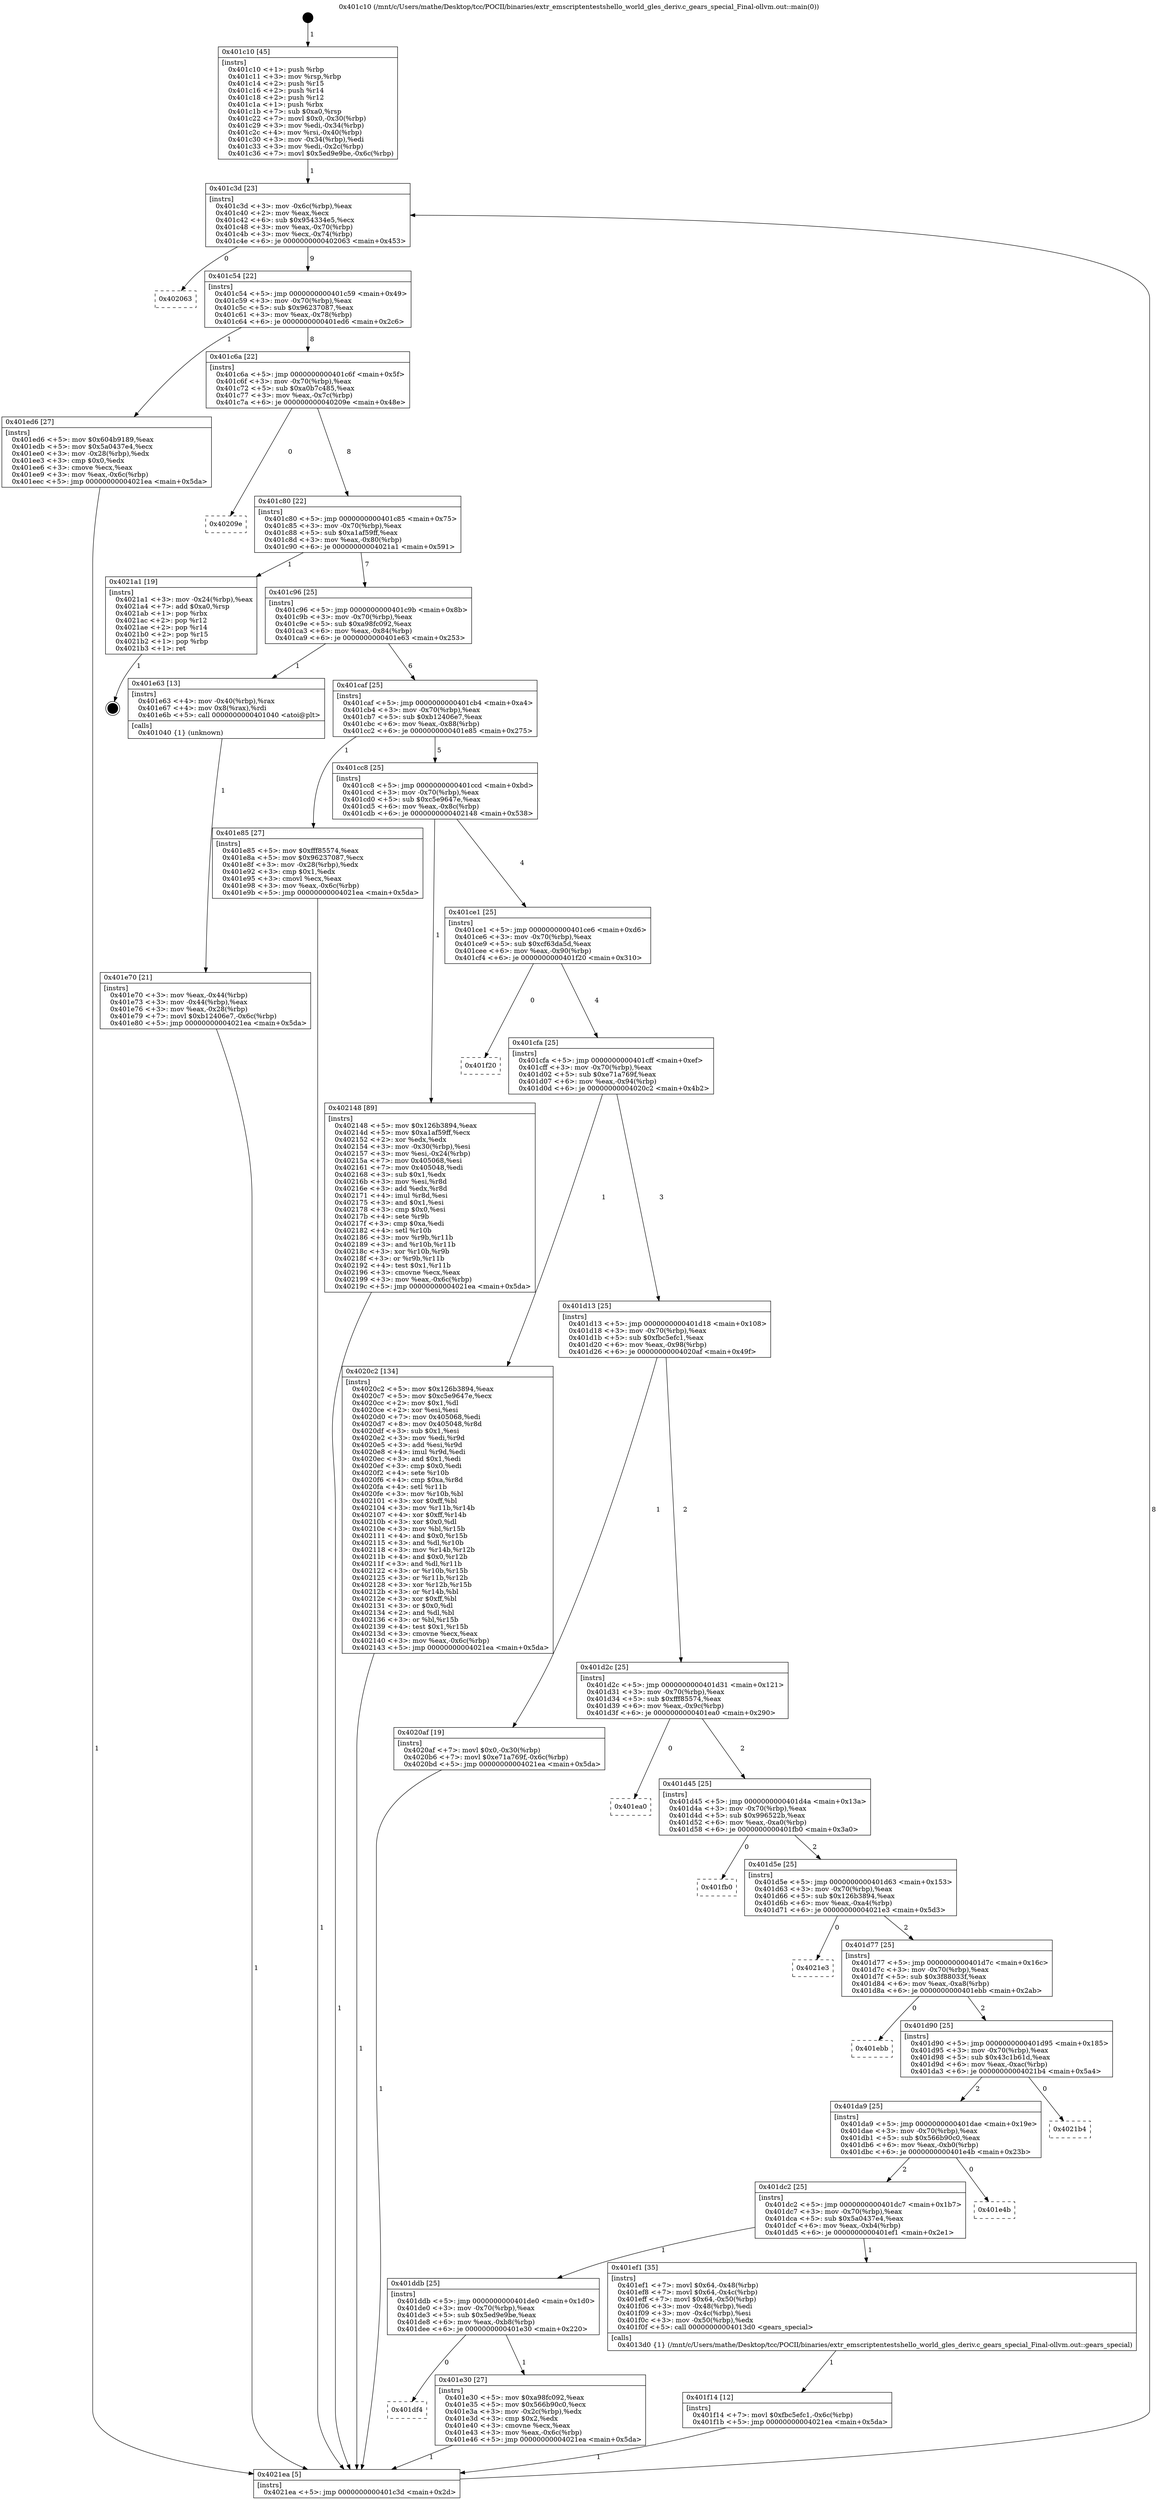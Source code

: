 digraph "0x401c10" {
  label = "0x401c10 (/mnt/c/Users/mathe/Desktop/tcc/POCII/binaries/extr_emscriptentestshello_world_gles_deriv.c_gears_special_Final-ollvm.out::main(0))"
  labelloc = "t"
  node[shape=record]

  Entry [label="",width=0.3,height=0.3,shape=circle,fillcolor=black,style=filled]
  "0x401c3d" [label="{
     0x401c3d [23]\l
     | [instrs]\l
     &nbsp;&nbsp;0x401c3d \<+3\>: mov -0x6c(%rbp),%eax\l
     &nbsp;&nbsp;0x401c40 \<+2\>: mov %eax,%ecx\l
     &nbsp;&nbsp;0x401c42 \<+6\>: sub $0x954334e5,%ecx\l
     &nbsp;&nbsp;0x401c48 \<+3\>: mov %eax,-0x70(%rbp)\l
     &nbsp;&nbsp;0x401c4b \<+3\>: mov %ecx,-0x74(%rbp)\l
     &nbsp;&nbsp;0x401c4e \<+6\>: je 0000000000402063 \<main+0x453\>\l
  }"]
  "0x402063" [label="{
     0x402063\l
  }", style=dashed]
  "0x401c54" [label="{
     0x401c54 [22]\l
     | [instrs]\l
     &nbsp;&nbsp;0x401c54 \<+5\>: jmp 0000000000401c59 \<main+0x49\>\l
     &nbsp;&nbsp;0x401c59 \<+3\>: mov -0x70(%rbp),%eax\l
     &nbsp;&nbsp;0x401c5c \<+5\>: sub $0x96237087,%eax\l
     &nbsp;&nbsp;0x401c61 \<+3\>: mov %eax,-0x78(%rbp)\l
     &nbsp;&nbsp;0x401c64 \<+6\>: je 0000000000401ed6 \<main+0x2c6\>\l
  }"]
  Exit [label="",width=0.3,height=0.3,shape=circle,fillcolor=black,style=filled,peripheries=2]
  "0x401ed6" [label="{
     0x401ed6 [27]\l
     | [instrs]\l
     &nbsp;&nbsp;0x401ed6 \<+5\>: mov $0x604b9189,%eax\l
     &nbsp;&nbsp;0x401edb \<+5\>: mov $0x5a0437e4,%ecx\l
     &nbsp;&nbsp;0x401ee0 \<+3\>: mov -0x28(%rbp),%edx\l
     &nbsp;&nbsp;0x401ee3 \<+3\>: cmp $0x0,%edx\l
     &nbsp;&nbsp;0x401ee6 \<+3\>: cmove %ecx,%eax\l
     &nbsp;&nbsp;0x401ee9 \<+3\>: mov %eax,-0x6c(%rbp)\l
     &nbsp;&nbsp;0x401eec \<+5\>: jmp 00000000004021ea \<main+0x5da\>\l
  }"]
  "0x401c6a" [label="{
     0x401c6a [22]\l
     | [instrs]\l
     &nbsp;&nbsp;0x401c6a \<+5\>: jmp 0000000000401c6f \<main+0x5f\>\l
     &nbsp;&nbsp;0x401c6f \<+3\>: mov -0x70(%rbp),%eax\l
     &nbsp;&nbsp;0x401c72 \<+5\>: sub $0xa0b7c485,%eax\l
     &nbsp;&nbsp;0x401c77 \<+3\>: mov %eax,-0x7c(%rbp)\l
     &nbsp;&nbsp;0x401c7a \<+6\>: je 000000000040209e \<main+0x48e\>\l
  }"]
  "0x401f14" [label="{
     0x401f14 [12]\l
     | [instrs]\l
     &nbsp;&nbsp;0x401f14 \<+7\>: movl $0xfbc5efc1,-0x6c(%rbp)\l
     &nbsp;&nbsp;0x401f1b \<+5\>: jmp 00000000004021ea \<main+0x5da\>\l
  }"]
  "0x40209e" [label="{
     0x40209e\l
  }", style=dashed]
  "0x401c80" [label="{
     0x401c80 [22]\l
     | [instrs]\l
     &nbsp;&nbsp;0x401c80 \<+5\>: jmp 0000000000401c85 \<main+0x75\>\l
     &nbsp;&nbsp;0x401c85 \<+3\>: mov -0x70(%rbp),%eax\l
     &nbsp;&nbsp;0x401c88 \<+5\>: sub $0xa1af59ff,%eax\l
     &nbsp;&nbsp;0x401c8d \<+3\>: mov %eax,-0x80(%rbp)\l
     &nbsp;&nbsp;0x401c90 \<+6\>: je 00000000004021a1 \<main+0x591\>\l
  }"]
  "0x401e70" [label="{
     0x401e70 [21]\l
     | [instrs]\l
     &nbsp;&nbsp;0x401e70 \<+3\>: mov %eax,-0x44(%rbp)\l
     &nbsp;&nbsp;0x401e73 \<+3\>: mov -0x44(%rbp),%eax\l
     &nbsp;&nbsp;0x401e76 \<+3\>: mov %eax,-0x28(%rbp)\l
     &nbsp;&nbsp;0x401e79 \<+7\>: movl $0xb12406e7,-0x6c(%rbp)\l
     &nbsp;&nbsp;0x401e80 \<+5\>: jmp 00000000004021ea \<main+0x5da\>\l
  }"]
  "0x4021a1" [label="{
     0x4021a1 [19]\l
     | [instrs]\l
     &nbsp;&nbsp;0x4021a1 \<+3\>: mov -0x24(%rbp),%eax\l
     &nbsp;&nbsp;0x4021a4 \<+7\>: add $0xa0,%rsp\l
     &nbsp;&nbsp;0x4021ab \<+1\>: pop %rbx\l
     &nbsp;&nbsp;0x4021ac \<+2\>: pop %r12\l
     &nbsp;&nbsp;0x4021ae \<+2\>: pop %r14\l
     &nbsp;&nbsp;0x4021b0 \<+2\>: pop %r15\l
     &nbsp;&nbsp;0x4021b2 \<+1\>: pop %rbp\l
     &nbsp;&nbsp;0x4021b3 \<+1\>: ret\l
  }"]
  "0x401c96" [label="{
     0x401c96 [25]\l
     | [instrs]\l
     &nbsp;&nbsp;0x401c96 \<+5\>: jmp 0000000000401c9b \<main+0x8b\>\l
     &nbsp;&nbsp;0x401c9b \<+3\>: mov -0x70(%rbp),%eax\l
     &nbsp;&nbsp;0x401c9e \<+5\>: sub $0xa98fc092,%eax\l
     &nbsp;&nbsp;0x401ca3 \<+6\>: mov %eax,-0x84(%rbp)\l
     &nbsp;&nbsp;0x401ca9 \<+6\>: je 0000000000401e63 \<main+0x253\>\l
  }"]
  "0x401c10" [label="{
     0x401c10 [45]\l
     | [instrs]\l
     &nbsp;&nbsp;0x401c10 \<+1\>: push %rbp\l
     &nbsp;&nbsp;0x401c11 \<+3\>: mov %rsp,%rbp\l
     &nbsp;&nbsp;0x401c14 \<+2\>: push %r15\l
     &nbsp;&nbsp;0x401c16 \<+2\>: push %r14\l
     &nbsp;&nbsp;0x401c18 \<+2\>: push %r12\l
     &nbsp;&nbsp;0x401c1a \<+1\>: push %rbx\l
     &nbsp;&nbsp;0x401c1b \<+7\>: sub $0xa0,%rsp\l
     &nbsp;&nbsp;0x401c22 \<+7\>: movl $0x0,-0x30(%rbp)\l
     &nbsp;&nbsp;0x401c29 \<+3\>: mov %edi,-0x34(%rbp)\l
     &nbsp;&nbsp;0x401c2c \<+4\>: mov %rsi,-0x40(%rbp)\l
     &nbsp;&nbsp;0x401c30 \<+3\>: mov -0x34(%rbp),%edi\l
     &nbsp;&nbsp;0x401c33 \<+3\>: mov %edi,-0x2c(%rbp)\l
     &nbsp;&nbsp;0x401c36 \<+7\>: movl $0x5ed9e9be,-0x6c(%rbp)\l
  }"]
  "0x401e63" [label="{
     0x401e63 [13]\l
     | [instrs]\l
     &nbsp;&nbsp;0x401e63 \<+4\>: mov -0x40(%rbp),%rax\l
     &nbsp;&nbsp;0x401e67 \<+4\>: mov 0x8(%rax),%rdi\l
     &nbsp;&nbsp;0x401e6b \<+5\>: call 0000000000401040 \<atoi@plt\>\l
     | [calls]\l
     &nbsp;&nbsp;0x401040 \{1\} (unknown)\l
  }"]
  "0x401caf" [label="{
     0x401caf [25]\l
     | [instrs]\l
     &nbsp;&nbsp;0x401caf \<+5\>: jmp 0000000000401cb4 \<main+0xa4\>\l
     &nbsp;&nbsp;0x401cb4 \<+3\>: mov -0x70(%rbp),%eax\l
     &nbsp;&nbsp;0x401cb7 \<+5\>: sub $0xb12406e7,%eax\l
     &nbsp;&nbsp;0x401cbc \<+6\>: mov %eax,-0x88(%rbp)\l
     &nbsp;&nbsp;0x401cc2 \<+6\>: je 0000000000401e85 \<main+0x275\>\l
  }"]
  "0x4021ea" [label="{
     0x4021ea [5]\l
     | [instrs]\l
     &nbsp;&nbsp;0x4021ea \<+5\>: jmp 0000000000401c3d \<main+0x2d\>\l
  }"]
  "0x401e85" [label="{
     0x401e85 [27]\l
     | [instrs]\l
     &nbsp;&nbsp;0x401e85 \<+5\>: mov $0xfff85574,%eax\l
     &nbsp;&nbsp;0x401e8a \<+5\>: mov $0x96237087,%ecx\l
     &nbsp;&nbsp;0x401e8f \<+3\>: mov -0x28(%rbp),%edx\l
     &nbsp;&nbsp;0x401e92 \<+3\>: cmp $0x1,%edx\l
     &nbsp;&nbsp;0x401e95 \<+3\>: cmovl %ecx,%eax\l
     &nbsp;&nbsp;0x401e98 \<+3\>: mov %eax,-0x6c(%rbp)\l
     &nbsp;&nbsp;0x401e9b \<+5\>: jmp 00000000004021ea \<main+0x5da\>\l
  }"]
  "0x401cc8" [label="{
     0x401cc8 [25]\l
     | [instrs]\l
     &nbsp;&nbsp;0x401cc8 \<+5\>: jmp 0000000000401ccd \<main+0xbd\>\l
     &nbsp;&nbsp;0x401ccd \<+3\>: mov -0x70(%rbp),%eax\l
     &nbsp;&nbsp;0x401cd0 \<+5\>: sub $0xc5e9647e,%eax\l
     &nbsp;&nbsp;0x401cd5 \<+6\>: mov %eax,-0x8c(%rbp)\l
     &nbsp;&nbsp;0x401cdb \<+6\>: je 0000000000402148 \<main+0x538\>\l
  }"]
  "0x401df4" [label="{
     0x401df4\l
  }", style=dashed]
  "0x402148" [label="{
     0x402148 [89]\l
     | [instrs]\l
     &nbsp;&nbsp;0x402148 \<+5\>: mov $0x126b3894,%eax\l
     &nbsp;&nbsp;0x40214d \<+5\>: mov $0xa1af59ff,%ecx\l
     &nbsp;&nbsp;0x402152 \<+2\>: xor %edx,%edx\l
     &nbsp;&nbsp;0x402154 \<+3\>: mov -0x30(%rbp),%esi\l
     &nbsp;&nbsp;0x402157 \<+3\>: mov %esi,-0x24(%rbp)\l
     &nbsp;&nbsp;0x40215a \<+7\>: mov 0x405068,%esi\l
     &nbsp;&nbsp;0x402161 \<+7\>: mov 0x405048,%edi\l
     &nbsp;&nbsp;0x402168 \<+3\>: sub $0x1,%edx\l
     &nbsp;&nbsp;0x40216b \<+3\>: mov %esi,%r8d\l
     &nbsp;&nbsp;0x40216e \<+3\>: add %edx,%r8d\l
     &nbsp;&nbsp;0x402171 \<+4\>: imul %r8d,%esi\l
     &nbsp;&nbsp;0x402175 \<+3\>: and $0x1,%esi\l
     &nbsp;&nbsp;0x402178 \<+3\>: cmp $0x0,%esi\l
     &nbsp;&nbsp;0x40217b \<+4\>: sete %r9b\l
     &nbsp;&nbsp;0x40217f \<+3\>: cmp $0xa,%edi\l
     &nbsp;&nbsp;0x402182 \<+4\>: setl %r10b\l
     &nbsp;&nbsp;0x402186 \<+3\>: mov %r9b,%r11b\l
     &nbsp;&nbsp;0x402189 \<+3\>: and %r10b,%r11b\l
     &nbsp;&nbsp;0x40218c \<+3\>: xor %r10b,%r9b\l
     &nbsp;&nbsp;0x40218f \<+3\>: or %r9b,%r11b\l
     &nbsp;&nbsp;0x402192 \<+4\>: test $0x1,%r11b\l
     &nbsp;&nbsp;0x402196 \<+3\>: cmovne %ecx,%eax\l
     &nbsp;&nbsp;0x402199 \<+3\>: mov %eax,-0x6c(%rbp)\l
     &nbsp;&nbsp;0x40219c \<+5\>: jmp 00000000004021ea \<main+0x5da\>\l
  }"]
  "0x401ce1" [label="{
     0x401ce1 [25]\l
     | [instrs]\l
     &nbsp;&nbsp;0x401ce1 \<+5\>: jmp 0000000000401ce6 \<main+0xd6\>\l
     &nbsp;&nbsp;0x401ce6 \<+3\>: mov -0x70(%rbp),%eax\l
     &nbsp;&nbsp;0x401ce9 \<+5\>: sub $0xcf63da5d,%eax\l
     &nbsp;&nbsp;0x401cee \<+6\>: mov %eax,-0x90(%rbp)\l
     &nbsp;&nbsp;0x401cf4 \<+6\>: je 0000000000401f20 \<main+0x310\>\l
  }"]
  "0x401e30" [label="{
     0x401e30 [27]\l
     | [instrs]\l
     &nbsp;&nbsp;0x401e30 \<+5\>: mov $0xa98fc092,%eax\l
     &nbsp;&nbsp;0x401e35 \<+5\>: mov $0x566b90c0,%ecx\l
     &nbsp;&nbsp;0x401e3a \<+3\>: mov -0x2c(%rbp),%edx\l
     &nbsp;&nbsp;0x401e3d \<+3\>: cmp $0x2,%edx\l
     &nbsp;&nbsp;0x401e40 \<+3\>: cmovne %ecx,%eax\l
     &nbsp;&nbsp;0x401e43 \<+3\>: mov %eax,-0x6c(%rbp)\l
     &nbsp;&nbsp;0x401e46 \<+5\>: jmp 00000000004021ea \<main+0x5da\>\l
  }"]
  "0x401f20" [label="{
     0x401f20\l
  }", style=dashed]
  "0x401cfa" [label="{
     0x401cfa [25]\l
     | [instrs]\l
     &nbsp;&nbsp;0x401cfa \<+5\>: jmp 0000000000401cff \<main+0xef\>\l
     &nbsp;&nbsp;0x401cff \<+3\>: mov -0x70(%rbp),%eax\l
     &nbsp;&nbsp;0x401d02 \<+5\>: sub $0xe71a769f,%eax\l
     &nbsp;&nbsp;0x401d07 \<+6\>: mov %eax,-0x94(%rbp)\l
     &nbsp;&nbsp;0x401d0d \<+6\>: je 00000000004020c2 \<main+0x4b2\>\l
  }"]
  "0x401ddb" [label="{
     0x401ddb [25]\l
     | [instrs]\l
     &nbsp;&nbsp;0x401ddb \<+5\>: jmp 0000000000401de0 \<main+0x1d0\>\l
     &nbsp;&nbsp;0x401de0 \<+3\>: mov -0x70(%rbp),%eax\l
     &nbsp;&nbsp;0x401de3 \<+5\>: sub $0x5ed9e9be,%eax\l
     &nbsp;&nbsp;0x401de8 \<+6\>: mov %eax,-0xb8(%rbp)\l
     &nbsp;&nbsp;0x401dee \<+6\>: je 0000000000401e30 \<main+0x220\>\l
  }"]
  "0x4020c2" [label="{
     0x4020c2 [134]\l
     | [instrs]\l
     &nbsp;&nbsp;0x4020c2 \<+5\>: mov $0x126b3894,%eax\l
     &nbsp;&nbsp;0x4020c7 \<+5\>: mov $0xc5e9647e,%ecx\l
     &nbsp;&nbsp;0x4020cc \<+2\>: mov $0x1,%dl\l
     &nbsp;&nbsp;0x4020ce \<+2\>: xor %esi,%esi\l
     &nbsp;&nbsp;0x4020d0 \<+7\>: mov 0x405068,%edi\l
     &nbsp;&nbsp;0x4020d7 \<+8\>: mov 0x405048,%r8d\l
     &nbsp;&nbsp;0x4020df \<+3\>: sub $0x1,%esi\l
     &nbsp;&nbsp;0x4020e2 \<+3\>: mov %edi,%r9d\l
     &nbsp;&nbsp;0x4020e5 \<+3\>: add %esi,%r9d\l
     &nbsp;&nbsp;0x4020e8 \<+4\>: imul %r9d,%edi\l
     &nbsp;&nbsp;0x4020ec \<+3\>: and $0x1,%edi\l
     &nbsp;&nbsp;0x4020ef \<+3\>: cmp $0x0,%edi\l
     &nbsp;&nbsp;0x4020f2 \<+4\>: sete %r10b\l
     &nbsp;&nbsp;0x4020f6 \<+4\>: cmp $0xa,%r8d\l
     &nbsp;&nbsp;0x4020fa \<+4\>: setl %r11b\l
     &nbsp;&nbsp;0x4020fe \<+3\>: mov %r10b,%bl\l
     &nbsp;&nbsp;0x402101 \<+3\>: xor $0xff,%bl\l
     &nbsp;&nbsp;0x402104 \<+3\>: mov %r11b,%r14b\l
     &nbsp;&nbsp;0x402107 \<+4\>: xor $0xff,%r14b\l
     &nbsp;&nbsp;0x40210b \<+3\>: xor $0x0,%dl\l
     &nbsp;&nbsp;0x40210e \<+3\>: mov %bl,%r15b\l
     &nbsp;&nbsp;0x402111 \<+4\>: and $0x0,%r15b\l
     &nbsp;&nbsp;0x402115 \<+3\>: and %dl,%r10b\l
     &nbsp;&nbsp;0x402118 \<+3\>: mov %r14b,%r12b\l
     &nbsp;&nbsp;0x40211b \<+4\>: and $0x0,%r12b\l
     &nbsp;&nbsp;0x40211f \<+3\>: and %dl,%r11b\l
     &nbsp;&nbsp;0x402122 \<+3\>: or %r10b,%r15b\l
     &nbsp;&nbsp;0x402125 \<+3\>: or %r11b,%r12b\l
     &nbsp;&nbsp;0x402128 \<+3\>: xor %r12b,%r15b\l
     &nbsp;&nbsp;0x40212b \<+3\>: or %r14b,%bl\l
     &nbsp;&nbsp;0x40212e \<+3\>: xor $0xff,%bl\l
     &nbsp;&nbsp;0x402131 \<+3\>: or $0x0,%dl\l
     &nbsp;&nbsp;0x402134 \<+2\>: and %dl,%bl\l
     &nbsp;&nbsp;0x402136 \<+3\>: or %bl,%r15b\l
     &nbsp;&nbsp;0x402139 \<+4\>: test $0x1,%r15b\l
     &nbsp;&nbsp;0x40213d \<+3\>: cmovne %ecx,%eax\l
     &nbsp;&nbsp;0x402140 \<+3\>: mov %eax,-0x6c(%rbp)\l
     &nbsp;&nbsp;0x402143 \<+5\>: jmp 00000000004021ea \<main+0x5da\>\l
  }"]
  "0x401d13" [label="{
     0x401d13 [25]\l
     | [instrs]\l
     &nbsp;&nbsp;0x401d13 \<+5\>: jmp 0000000000401d18 \<main+0x108\>\l
     &nbsp;&nbsp;0x401d18 \<+3\>: mov -0x70(%rbp),%eax\l
     &nbsp;&nbsp;0x401d1b \<+5\>: sub $0xfbc5efc1,%eax\l
     &nbsp;&nbsp;0x401d20 \<+6\>: mov %eax,-0x98(%rbp)\l
     &nbsp;&nbsp;0x401d26 \<+6\>: je 00000000004020af \<main+0x49f\>\l
  }"]
  "0x401ef1" [label="{
     0x401ef1 [35]\l
     | [instrs]\l
     &nbsp;&nbsp;0x401ef1 \<+7\>: movl $0x64,-0x48(%rbp)\l
     &nbsp;&nbsp;0x401ef8 \<+7\>: movl $0x64,-0x4c(%rbp)\l
     &nbsp;&nbsp;0x401eff \<+7\>: movl $0x64,-0x50(%rbp)\l
     &nbsp;&nbsp;0x401f06 \<+3\>: mov -0x48(%rbp),%edi\l
     &nbsp;&nbsp;0x401f09 \<+3\>: mov -0x4c(%rbp),%esi\l
     &nbsp;&nbsp;0x401f0c \<+3\>: mov -0x50(%rbp),%edx\l
     &nbsp;&nbsp;0x401f0f \<+5\>: call 00000000004013d0 \<gears_special\>\l
     | [calls]\l
     &nbsp;&nbsp;0x4013d0 \{1\} (/mnt/c/Users/mathe/Desktop/tcc/POCII/binaries/extr_emscriptentestshello_world_gles_deriv.c_gears_special_Final-ollvm.out::gears_special)\l
  }"]
  "0x4020af" [label="{
     0x4020af [19]\l
     | [instrs]\l
     &nbsp;&nbsp;0x4020af \<+7\>: movl $0x0,-0x30(%rbp)\l
     &nbsp;&nbsp;0x4020b6 \<+7\>: movl $0xe71a769f,-0x6c(%rbp)\l
     &nbsp;&nbsp;0x4020bd \<+5\>: jmp 00000000004021ea \<main+0x5da\>\l
  }"]
  "0x401d2c" [label="{
     0x401d2c [25]\l
     | [instrs]\l
     &nbsp;&nbsp;0x401d2c \<+5\>: jmp 0000000000401d31 \<main+0x121\>\l
     &nbsp;&nbsp;0x401d31 \<+3\>: mov -0x70(%rbp),%eax\l
     &nbsp;&nbsp;0x401d34 \<+5\>: sub $0xfff85574,%eax\l
     &nbsp;&nbsp;0x401d39 \<+6\>: mov %eax,-0x9c(%rbp)\l
     &nbsp;&nbsp;0x401d3f \<+6\>: je 0000000000401ea0 \<main+0x290\>\l
  }"]
  "0x401dc2" [label="{
     0x401dc2 [25]\l
     | [instrs]\l
     &nbsp;&nbsp;0x401dc2 \<+5\>: jmp 0000000000401dc7 \<main+0x1b7\>\l
     &nbsp;&nbsp;0x401dc7 \<+3\>: mov -0x70(%rbp),%eax\l
     &nbsp;&nbsp;0x401dca \<+5\>: sub $0x5a0437e4,%eax\l
     &nbsp;&nbsp;0x401dcf \<+6\>: mov %eax,-0xb4(%rbp)\l
     &nbsp;&nbsp;0x401dd5 \<+6\>: je 0000000000401ef1 \<main+0x2e1\>\l
  }"]
  "0x401ea0" [label="{
     0x401ea0\l
  }", style=dashed]
  "0x401d45" [label="{
     0x401d45 [25]\l
     | [instrs]\l
     &nbsp;&nbsp;0x401d45 \<+5\>: jmp 0000000000401d4a \<main+0x13a\>\l
     &nbsp;&nbsp;0x401d4a \<+3\>: mov -0x70(%rbp),%eax\l
     &nbsp;&nbsp;0x401d4d \<+5\>: sub $0x996522b,%eax\l
     &nbsp;&nbsp;0x401d52 \<+6\>: mov %eax,-0xa0(%rbp)\l
     &nbsp;&nbsp;0x401d58 \<+6\>: je 0000000000401fb0 \<main+0x3a0\>\l
  }"]
  "0x401e4b" [label="{
     0x401e4b\l
  }", style=dashed]
  "0x401fb0" [label="{
     0x401fb0\l
  }", style=dashed]
  "0x401d5e" [label="{
     0x401d5e [25]\l
     | [instrs]\l
     &nbsp;&nbsp;0x401d5e \<+5\>: jmp 0000000000401d63 \<main+0x153\>\l
     &nbsp;&nbsp;0x401d63 \<+3\>: mov -0x70(%rbp),%eax\l
     &nbsp;&nbsp;0x401d66 \<+5\>: sub $0x126b3894,%eax\l
     &nbsp;&nbsp;0x401d6b \<+6\>: mov %eax,-0xa4(%rbp)\l
     &nbsp;&nbsp;0x401d71 \<+6\>: je 00000000004021e3 \<main+0x5d3\>\l
  }"]
  "0x401da9" [label="{
     0x401da9 [25]\l
     | [instrs]\l
     &nbsp;&nbsp;0x401da9 \<+5\>: jmp 0000000000401dae \<main+0x19e\>\l
     &nbsp;&nbsp;0x401dae \<+3\>: mov -0x70(%rbp),%eax\l
     &nbsp;&nbsp;0x401db1 \<+5\>: sub $0x566b90c0,%eax\l
     &nbsp;&nbsp;0x401db6 \<+6\>: mov %eax,-0xb0(%rbp)\l
     &nbsp;&nbsp;0x401dbc \<+6\>: je 0000000000401e4b \<main+0x23b\>\l
  }"]
  "0x4021e3" [label="{
     0x4021e3\l
  }", style=dashed]
  "0x401d77" [label="{
     0x401d77 [25]\l
     | [instrs]\l
     &nbsp;&nbsp;0x401d77 \<+5\>: jmp 0000000000401d7c \<main+0x16c\>\l
     &nbsp;&nbsp;0x401d7c \<+3\>: mov -0x70(%rbp),%eax\l
     &nbsp;&nbsp;0x401d7f \<+5\>: sub $0x3f88033f,%eax\l
     &nbsp;&nbsp;0x401d84 \<+6\>: mov %eax,-0xa8(%rbp)\l
     &nbsp;&nbsp;0x401d8a \<+6\>: je 0000000000401ebb \<main+0x2ab\>\l
  }"]
  "0x4021b4" [label="{
     0x4021b4\l
  }", style=dashed]
  "0x401ebb" [label="{
     0x401ebb\l
  }", style=dashed]
  "0x401d90" [label="{
     0x401d90 [25]\l
     | [instrs]\l
     &nbsp;&nbsp;0x401d90 \<+5\>: jmp 0000000000401d95 \<main+0x185\>\l
     &nbsp;&nbsp;0x401d95 \<+3\>: mov -0x70(%rbp),%eax\l
     &nbsp;&nbsp;0x401d98 \<+5\>: sub $0x43c1b61d,%eax\l
     &nbsp;&nbsp;0x401d9d \<+6\>: mov %eax,-0xac(%rbp)\l
     &nbsp;&nbsp;0x401da3 \<+6\>: je 00000000004021b4 \<main+0x5a4\>\l
  }"]
  Entry -> "0x401c10" [label=" 1"]
  "0x401c3d" -> "0x402063" [label=" 0"]
  "0x401c3d" -> "0x401c54" [label=" 9"]
  "0x4021a1" -> Exit [label=" 1"]
  "0x401c54" -> "0x401ed6" [label=" 1"]
  "0x401c54" -> "0x401c6a" [label=" 8"]
  "0x402148" -> "0x4021ea" [label=" 1"]
  "0x401c6a" -> "0x40209e" [label=" 0"]
  "0x401c6a" -> "0x401c80" [label=" 8"]
  "0x4020c2" -> "0x4021ea" [label=" 1"]
  "0x401c80" -> "0x4021a1" [label=" 1"]
  "0x401c80" -> "0x401c96" [label=" 7"]
  "0x4020af" -> "0x4021ea" [label=" 1"]
  "0x401c96" -> "0x401e63" [label=" 1"]
  "0x401c96" -> "0x401caf" [label=" 6"]
  "0x401f14" -> "0x4021ea" [label=" 1"]
  "0x401caf" -> "0x401e85" [label=" 1"]
  "0x401caf" -> "0x401cc8" [label=" 5"]
  "0x401ef1" -> "0x401f14" [label=" 1"]
  "0x401cc8" -> "0x402148" [label=" 1"]
  "0x401cc8" -> "0x401ce1" [label=" 4"]
  "0x401ed6" -> "0x4021ea" [label=" 1"]
  "0x401ce1" -> "0x401f20" [label=" 0"]
  "0x401ce1" -> "0x401cfa" [label=" 4"]
  "0x401e85" -> "0x4021ea" [label=" 1"]
  "0x401cfa" -> "0x4020c2" [label=" 1"]
  "0x401cfa" -> "0x401d13" [label=" 3"]
  "0x401e63" -> "0x401e70" [label=" 1"]
  "0x401d13" -> "0x4020af" [label=" 1"]
  "0x401d13" -> "0x401d2c" [label=" 2"]
  "0x4021ea" -> "0x401c3d" [label=" 8"]
  "0x401d2c" -> "0x401ea0" [label=" 0"]
  "0x401d2c" -> "0x401d45" [label=" 2"]
  "0x401e30" -> "0x4021ea" [label=" 1"]
  "0x401d45" -> "0x401fb0" [label=" 0"]
  "0x401d45" -> "0x401d5e" [label=" 2"]
  "0x401ddb" -> "0x401df4" [label=" 0"]
  "0x401d5e" -> "0x4021e3" [label=" 0"]
  "0x401d5e" -> "0x401d77" [label=" 2"]
  "0x401e70" -> "0x4021ea" [label=" 1"]
  "0x401d77" -> "0x401ebb" [label=" 0"]
  "0x401d77" -> "0x401d90" [label=" 2"]
  "0x401dc2" -> "0x401ddb" [label=" 1"]
  "0x401d90" -> "0x4021b4" [label=" 0"]
  "0x401d90" -> "0x401da9" [label=" 2"]
  "0x401ddb" -> "0x401e30" [label=" 1"]
  "0x401da9" -> "0x401e4b" [label=" 0"]
  "0x401da9" -> "0x401dc2" [label=" 2"]
  "0x401c10" -> "0x401c3d" [label=" 1"]
  "0x401dc2" -> "0x401ef1" [label=" 1"]
}
